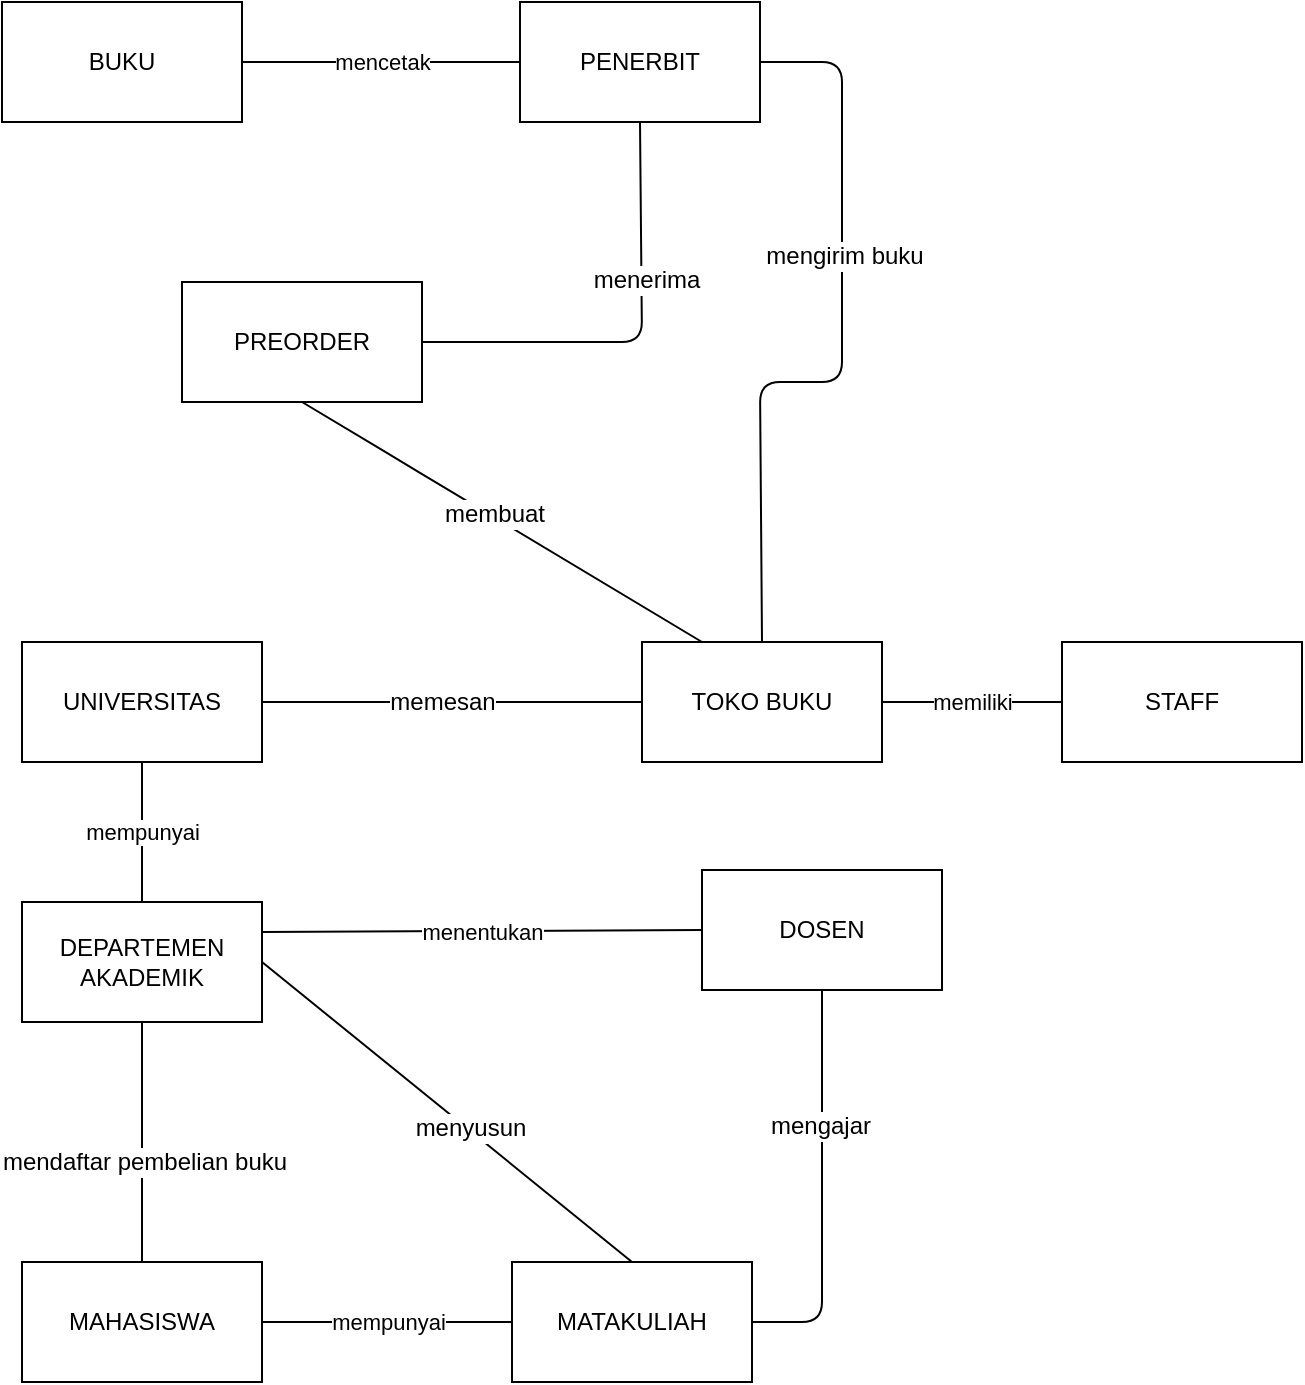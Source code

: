<mxfile pages="1" version="11.2.9" type="github"><diagram id="Ep8A-jm_q18HX1fnAaRv" name="Page-1"><mxGraphModel dx="1108" dy="507" grid="1" gridSize="10" guides="1" tooltips="1" connect="1" arrows="1" fold="1" page="1" pageScale="1" pageWidth="827" pageHeight="1169" math="0" shadow="0"><root><mxCell id="0"/><mxCell id="1" parent="0"/><mxCell id="w8778rIslVLdpcyizd8l-1" value="UNIVERSITAS" style="rounded=0;whiteSpace=wrap;html=1;" vertex="1" parent="1"><mxGeometry x="150" y="470" width="120" height="60" as="geometry"/></mxCell><mxCell id="w8778rIslVLdpcyizd8l-2" value="PENERBIT" style="rounded=0;whiteSpace=wrap;html=1;" vertex="1" parent="1"><mxGeometry x="399" y="150" width="120" height="60" as="geometry"/></mxCell><mxCell id="w8778rIslVLdpcyizd8l-3" value="BUKU" style="rounded=0;whiteSpace=wrap;html=1;" vertex="1" parent="1"><mxGeometry x="140" y="150" width="120" height="60" as="geometry"/></mxCell><mxCell id="w8778rIslVLdpcyizd8l-4" value="TOKO BUKU" style="rounded=0;whiteSpace=wrap;html=1;" vertex="1" parent="1"><mxGeometry x="460" y="470" width="120" height="60" as="geometry"/></mxCell><mxCell id="w8778rIslVLdpcyizd8l-5" value="DEPARTEMEN AKADEMIK" style="rounded=0;whiteSpace=wrap;html=1;" vertex="1" parent="1"><mxGeometry x="150" y="600" width="120" height="60" as="geometry"/></mxCell><mxCell id="w8778rIslVLdpcyizd8l-6" value="MAHASISWA" style="rounded=0;whiteSpace=wrap;html=1;" vertex="1" parent="1"><mxGeometry x="150" y="780" width="120" height="60" as="geometry"/></mxCell><mxCell id="w8778rIslVLdpcyizd8l-7" value="DOSEN" style="rounded=0;whiteSpace=wrap;html=1;" vertex="1" parent="1"><mxGeometry x="490" y="584" width="120" height="60" as="geometry"/></mxCell><mxCell id="w8778rIslVLdpcyizd8l-8" value="MATAKULIAH" style="rounded=0;whiteSpace=wrap;html=1;" vertex="1" parent="1"><mxGeometry x="395" y="780" width="120" height="60" as="geometry"/></mxCell><mxCell id="w8778rIslVLdpcyizd8l-9" value="STAFF" style="rounded=0;whiteSpace=wrap;html=1;" vertex="1" parent="1"><mxGeometry x="670" y="470" width="120" height="60" as="geometry"/></mxCell><mxCell id="w8778rIslVLdpcyizd8l-10" value="PREORDER" style="rounded=0;whiteSpace=wrap;html=1;" vertex="1" parent="1"><mxGeometry x="230" y="290" width="120" height="60" as="geometry"/></mxCell><mxCell id="w8778rIslVLdpcyizd8l-13" value="" style="endArrow=none;html=1;entryX=0;entryY=0.5;entryDx=0;entryDy=0;exitX=1;exitY=0.5;exitDx=0;exitDy=0;" edge="1" parent="1" source="w8778rIslVLdpcyizd8l-1" target="w8778rIslVLdpcyizd8l-4"><mxGeometry width="50" height="50" relative="1" as="geometry"><mxPoint x="560" y="550" as="sourcePoint"/><mxPoint x="610" y="500" as="targetPoint"/></mxGeometry></mxCell><mxCell id="w8778rIslVLdpcyizd8l-44" value="memesan" style="text;html=1;resizable=0;points=[];align=center;verticalAlign=middle;labelBackgroundColor=#ffffff;" vertex="1" connectable="0" parent="w8778rIslVLdpcyizd8l-13"><mxGeometry x="-0.263" y="-1" relative="1" as="geometry"><mxPoint x="20" y="-1" as="offset"/></mxGeometry></mxCell><mxCell id="w8778rIslVLdpcyizd8l-24" value="mencetak" style="endArrow=none;html=1;entryX=0;entryY=0.5;entryDx=0;entryDy=0;exitX=1;exitY=0.5;exitDx=0;exitDy=0;" edge="1" parent="1" source="w8778rIslVLdpcyizd8l-3" target="w8778rIslVLdpcyizd8l-2"><mxGeometry x="0.007" width="50" height="50" relative="1" as="geometry"><mxPoint x="330" y="150" as="sourcePoint"/><mxPoint x="380" y="100" as="targetPoint"/><mxPoint as="offset"/></mxGeometry></mxCell><mxCell id="w8778rIslVLdpcyizd8l-26" value="" style="endArrow=none;html=1;entryX=1;entryY=0.5;entryDx=0;entryDy=0;exitX=0.5;exitY=0;exitDx=0;exitDy=0;" edge="1" parent="1" source="w8778rIslVLdpcyizd8l-4" target="w8778rIslVLdpcyizd8l-2"><mxGeometry width="50" height="50" relative="1" as="geometry"><mxPoint x="550" y="240" as="sourcePoint"/><mxPoint x="600" y="190" as="targetPoint"/><Array as="points"><mxPoint x="519" y="340"/><mxPoint x="560" y="340"/><mxPoint x="560" y="180"/></Array></mxGeometry></mxCell><mxCell id="w8778rIslVLdpcyizd8l-39" value="mengirim buku" style="text;html=1;resizable=0;points=[];align=center;verticalAlign=middle;labelBackgroundColor=#ffffff;" vertex="1" connectable="0" parent="w8778rIslVLdpcyizd8l-26"><mxGeometry x="0.258" y="-1" relative="1" as="geometry"><mxPoint as="offset"/></mxGeometry></mxCell><mxCell id="w8778rIslVLdpcyizd8l-27" value="mempunyai" style="endArrow=none;html=1;entryX=0.5;entryY=1;entryDx=0;entryDy=0;exitX=0.5;exitY=0;exitDx=0;exitDy=0;" edge="1" parent="1" source="w8778rIslVLdpcyizd8l-5" target="w8778rIslVLdpcyizd8l-1"><mxGeometry width="50" height="50" relative="1" as="geometry"><mxPoint x="280" y="590" as="sourcePoint"/><mxPoint x="330" y="540" as="targetPoint"/></mxGeometry></mxCell><mxCell id="w8778rIslVLdpcyizd8l-28" value="" style="endArrow=none;html=1;entryX=1;entryY=0.5;entryDx=0;entryDy=0;exitX=0.5;exitY=0;exitDx=0;exitDy=0;" edge="1" parent="1" source="w8778rIslVLdpcyizd8l-8" target="w8778rIslVLdpcyizd8l-5"><mxGeometry width="50" height="50" relative="1" as="geometry"><mxPoint x="420" y="670" as="sourcePoint"/><mxPoint x="470" y="620" as="targetPoint"/></mxGeometry></mxCell><mxCell id="w8778rIslVLdpcyizd8l-47" value="menyusun" style="text;html=1;resizable=0;points=[];align=center;verticalAlign=middle;labelBackgroundColor=#ffffff;" vertex="1" connectable="0" parent="w8778rIslVLdpcyizd8l-28"><mxGeometry x="-0.123" relative="1" as="geometry"><mxPoint y="-1" as="offset"/></mxGeometry></mxCell><mxCell id="w8778rIslVLdpcyizd8l-29" value="" style="endArrow=none;html=1;entryX=0.5;entryY=1;entryDx=0;entryDy=0;exitX=0.5;exitY=0;exitDx=0;exitDy=0;" edge="1" parent="1" source="w8778rIslVLdpcyizd8l-6" target="w8778rIslVLdpcyizd8l-5"><mxGeometry width="50" height="50" relative="1" as="geometry"><mxPoint x="110" y="900" as="sourcePoint"/><mxPoint x="160" y="850" as="targetPoint"/></mxGeometry></mxCell><mxCell id="w8778rIslVLdpcyizd8l-45" value="mendaftar pembelian buku" style="text;html=1;resizable=0;points=[];align=center;verticalAlign=middle;labelBackgroundColor=#ffffff;" vertex="1" connectable="0" parent="w8778rIslVLdpcyizd8l-29"><mxGeometry x="-0.167" y="-1" relative="1" as="geometry"><mxPoint as="offset"/></mxGeometry></mxCell><mxCell id="w8778rIslVLdpcyizd8l-30" value="menentukan" style="endArrow=none;html=1;entryX=0;entryY=0.5;entryDx=0;entryDy=0;exitX=1;exitY=0.25;exitDx=0;exitDy=0;" edge="1" parent="1" source="w8778rIslVLdpcyizd8l-5" target="w8778rIslVLdpcyizd8l-7"><mxGeometry width="50" height="50" relative="1" as="geometry"><mxPoint x="470" y="690" as="sourcePoint"/><mxPoint x="520" y="640" as="targetPoint"/></mxGeometry></mxCell><mxCell id="w8778rIslVLdpcyizd8l-31" value="mempunyai" style="endArrow=none;html=1;entryX=0;entryY=0.5;entryDx=0;entryDy=0;" edge="1" parent="1" source="w8778rIslVLdpcyizd8l-6" target="w8778rIslVLdpcyizd8l-8"><mxGeometry width="50" height="50" relative="1" as="geometry"><mxPoint x="140" y="890" as="sourcePoint"/><mxPoint x="190" y="840" as="targetPoint"/></mxGeometry></mxCell><mxCell id="w8778rIslVLdpcyizd8l-33" value="" style="endArrow=none;html=1;entryX=0.5;entryY=1;entryDx=0;entryDy=0;exitX=1;exitY=0.5;exitDx=0;exitDy=0;" edge="1" parent="1" source="w8778rIslVLdpcyizd8l-8" target="w8778rIslVLdpcyizd8l-7"><mxGeometry width="50" height="50" relative="1" as="geometry"><mxPoint x="650" y="740" as="sourcePoint"/><mxPoint x="700" y="690" as="targetPoint"/><Array as="points"><mxPoint x="550" y="810"/></Array></mxGeometry></mxCell><mxCell id="w8778rIslVLdpcyizd8l-46" value="mengajar" style="text;html=1;resizable=0;points=[];align=center;verticalAlign=middle;labelBackgroundColor=#ffffff;" vertex="1" connectable="0" parent="w8778rIslVLdpcyizd8l-33"><mxGeometry x="0.323" y="1" relative="1" as="geometry"><mxPoint as="offset"/></mxGeometry></mxCell><mxCell id="w8778rIslVLdpcyizd8l-34" value="" style="endArrow=none;html=1;entryX=0.25;entryY=0;entryDx=0;entryDy=0;exitX=0.5;exitY=1;exitDx=0;exitDy=0;" edge="1" parent="1" source="w8778rIslVLdpcyizd8l-10" target="w8778rIslVLdpcyizd8l-4"><mxGeometry width="50" height="50" relative="1" as="geometry"><mxPoint x="370" y="420" as="sourcePoint"/><mxPoint x="190" y="860" as="targetPoint"/><Array as="points"><mxPoint x="340" y="380"/></Array></mxGeometry></mxCell><mxCell id="w8778rIslVLdpcyizd8l-41" value="membuat" style="text;html=1;resizable=0;points=[];align=center;verticalAlign=middle;labelBackgroundColor=#ffffff;" vertex="1" connectable="0" parent="w8778rIslVLdpcyizd8l-34"><mxGeometry x="-0.054" y="1" relative="1" as="geometry"><mxPoint as="offset"/></mxGeometry></mxCell><mxCell id="w8778rIslVLdpcyizd8l-35" value="" style="endArrow=none;html=1;entryX=0.5;entryY=1;entryDx=0;entryDy=0;exitX=1;exitY=0.5;exitDx=0;exitDy=0;" edge="1" parent="1" source="w8778rIslVLdpcyizd8l-10" target="w8778rIslVLdpcyizd8l-2"><mxGeometry width="50" height="50" relative="1" as="geometry"><mxPoint x="320" y="290" as="sourcePoint"/><mxPoint x="370" y="240" as="targetPoint"/><Array as="points"><mxPoint x="460" y="320"/></Array></mxGeometry></mxCell><mxCell id="w8778rIslVLdpcyizd8l-43" value="menerima" style="text;html=1;resizable=0;points=[];align=center;verticalAlign=middle;labelBackgroundColor=#ffffff;" vertex="1" connectable="0" parent="w8778rIslVLdpcyizd8l-35"><mxGeometry y="32" relative="1" as="geometry"><mxPoint x="34" y="-32" as="offset"/></mxGeometry></mxCell><mxCell id="w8778rIslVLdpcyizd8l-37" value="memiliki" style="endArrow=none;html=1;entryX=0;entryY=0.5;entryDx=0;entryDy=0;exitX=1;exitY=0.5;exitDx=0;exitDy=0;" edge="1" parent="1" source="w8778rIslVLdpcyizd8l-4" target="w8778rIslVLdpcyizd8l-9"><mxGeometry width="50" height="50" relative="1" as="geometry"><mxPoint x="640" y="510" as="sourcePoint"/><mxPoint x="690" y="470" as="targetPoint"/></mxGeometry></mxCell></root></mxGraphModel></diagram></mxfile>